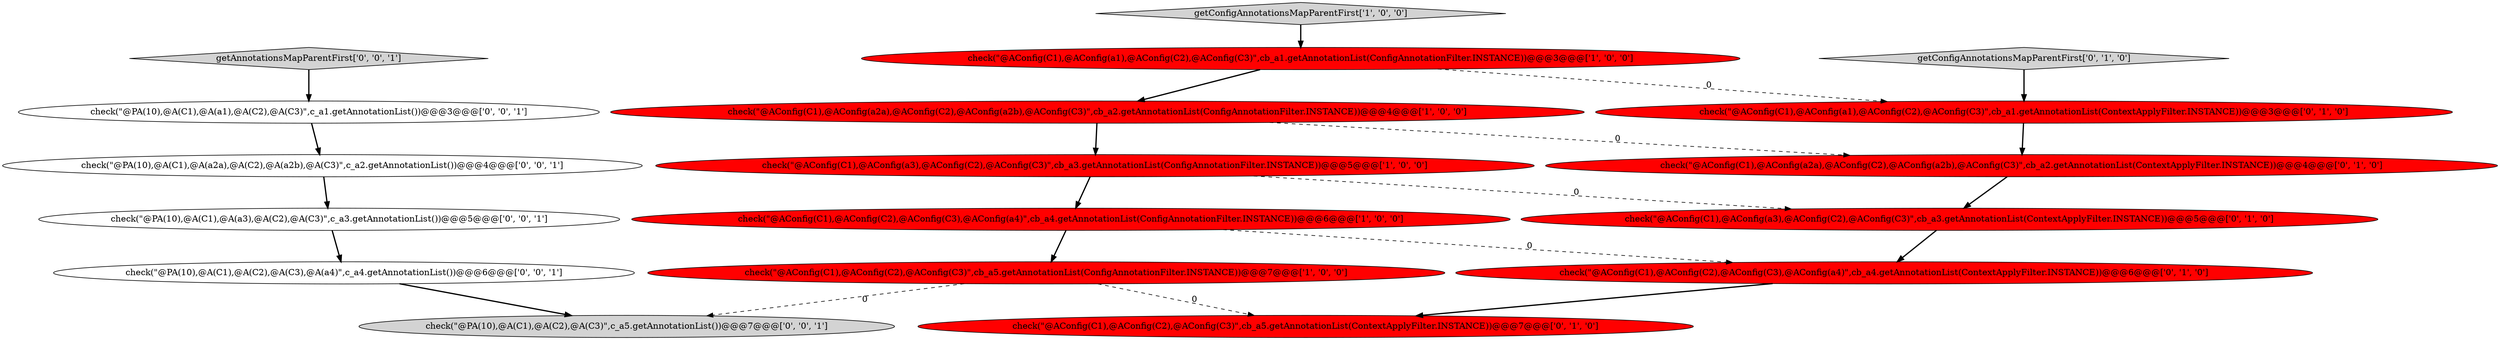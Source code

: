 digraph {
7 [style = filled, label = "check(\"@AConfig(C1),@AConfig(a1),@AConfig(C2),@AConfig(C3)\",cb_a1.getAnnotationList(ContextApplyFilter.INSTANCE))@@@3@@@['0', '1', '0']", fillcolor = red, shape = ellipse image = "AAA1AAABBB2BBB"];
16 [style = filled, label = "check(\"@PA(10),@A(C1),@A(a1),@A(C2),@A(C3)\",c_a1.getAnnotationList())@@@3@@@['0', '0', '1']", fillcolor = white, shape = ellipse image = "AAA0AAABBB3BBB"];
1 [style = filled, label = "check(\"@AConfig(C1),@AConfig(C2),@AConfig(C3),@AConfig(a4)\",cb_a4.getAnnotationList(ConfigAnnotationFilter.INSTANCE))@@@6@@@['1', '0', '0']", fillcolor = red, shape = ellipse image = "AAA1AAABBB1BBB"];
11 [style = filled, label = "check(\"@AConfig(C1),@AConfig(a3),@AConfig(C2),@AConfig(C3)\",cb_a3.getAnnotationList(ContextApplyFilter.INSTANCE))@@@5@@@['0', '1', '0']", fillcolor = red, shape = ellipse image = "AAA1AAABBB2BBB"];
14 [style = filled, label = "check(\"@PA(10),@A(C1),@A(a3),@A(C2),@A(C3)\",c_a3.getAnnotationList())@@@5@@@['0', '0', '1']", fillcolor = white, shape = ellipse image = "AAA0AAABBB3BBB"];
5 [style = filled, label = "check(\"@AConfig(C1),@AConfig(a2a),@AConfig(C2),@AConfig(a2b),@AConfig(C3)\",cb_a2.getAnnotationList(ConfigAnnotationFilter.INSTANCE))@@@4@@@['1', '0', '0']", fillcolor = red, shape = ellipse image = "AAA1AAABBB1BBB"];
6 [style = filled, label = "getConfigAnnotationsMapParentFirst['0', '1', '0']", fillcolor = lightgray, shape = diamond image = "AAA0AAABBB2BBB"];
4 [style = filled, label = "getConfigAnnotationsMapParentFirst['1', '0', '0']", fillcolor = lightgray, shape = diamond image = "AAA0AAABBB1BBB"];
9 [style = filled, label = "check(\"@AConfig(C1),@AConfig(a2a),@AConfig(C2),@AConfig(a2b),@AConfig(C3)\",cb_a2.getAnnotationList(ContextApplyFilter.INSTANCE))@@@4@@@['0', '1', '0']", fillcolor = red, shape = ellipse image = "AAA1AAABBB2BBB"];
10 [style = filled, label = "check(\"@AConfig(C1),@AConfig(C2),@AConfig(C3)\",cb_a5.getAnnotationList(ContextApplyFilter.INSTANCE))@@@7@@@['0', '1', '0']", fillcolor = red, shape = ellipse image = "AAA1AAABBB2BBB"];
12 [style = filled, label = "check(\"@PA(10),@A(C1),@A(C2),@A(C3),@A(a4)\",c_a4.getAnnotationList())@@@6@@@['0', '0', '1']", fillcolor = white, shape = ellipse image = "AAA0AAABBB3BBB"];
3 [style = filled, label = "check(\"@AConfig(C1),@AConfig(C2),@AConfig(C3)\",cb_a5.getAnnotationList(ConfigAnnotationFilter.INSTANCE))@@@7@@@['1', '0', '0']", fillcolor = red, shape = ellipse image = "AAA1AAABBB1BBB"];
8 [style = filled, label = "check(\"@AConfig(C1),@AConfig(C2),@AConfig(C3),@AConfig(a4)\",cb_a4.getAnnotationList(ContextApplyFilter.INSTANCE))@@@6@@@['0', '1', '0']", fillcolor = red, shape = ellipse image = "AAA1AAABBB2BBB"];
0 [style = filled, label = "check(\"@AConfig(C1),@AConfig(a1),@AConfig(C2),@AConfig(C3)\",cb_a1.getAnnotationList(ConfigAnnotationFilter.INSTANCE))@@@3@@@['1', '0', '0']", fillcolor = red, shape = ellipse image = "AAA1AAABBB1BBB"];
17 [style = filled, label = "getAnnotationsMapParentFirst['0', '0', '1']", fillcolor = lightgray, shape = diamond image = "AAA0AAABBB3BBB"];
15 [style = filled, label = "check(\"@PA(10),@A(C1),@A(C2),@A(C3)\",c_a5.getAnnotationList())@@@7@@@['0', '0', '1']", fillcolor = lightgray, shape = ellipse image = "AAA0AAABBB3BBB"];
2 [style = filled, label = "check(\"@AConfig(C1),@AConfig(a3),@AConfig(C2),@AConfig(C3)\",cb_a3.getAnnotationList(ConfigAnnotationFilter.INSTANCE))@@@5@@@['1', '0', '0']", fillcolor = red, shape = ellipse image = "AAA1AAABBB1BBB"];
13 [style = filled, label = "check(\"@PA(10),@A(C1),@A(a2a),@A(C2),@A(a2b),@A(C3)\",c_a2.getAnnotationList())@@@4@@@['0', '0', '1']", fillcolor = white, shape = ellipse image = "AAA0AAABBB3BBB"];
8->10 [style = bold, label=""];
16->13 [style = bold, label=""];
9->11 [style = bold, label=""];
2->1 [style = bold, label=""];
12->15 [style = bold, label=""];
1->3 [style = bold, label=""];
5->9 [style = dashed, label="0"];
4->0 [style = bold, label=""];
7->9 [style = bold, label=""];
5->2 [style = bold, label=""];
14->12 [style = bold, label=""];
3->15 [style = dashed, label="0"];
11->8 [style = bold, label=""];
2->11 [style = dashed, label="0"];
1->8 [style = dashed, label="0"];
3->10 [style = dashed, label="0"];
6->7 [style = bold, label=""];
0->7 [style = dashed, label="0"];
13->14 [style = bold, label=""];
17->16 [style = bold, label=""];
0->5 [style = bold, label=""];
}

